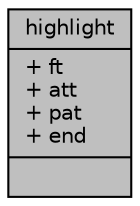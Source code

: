 digraph "highlight"
{
 // INTERACTIVE_SVG=YES
 // LATEX_PDF_SIZE
  edge [fontname="Helvetica",fontsize="10",labelfontname="Helvetica",labelfontsize="10"];
  node [fontname="Helvetica",fontsize="10",shape=record];
  Node1 [label="{highlight\n|+ ft\l+ att\l+ pat\l+ end\l|}",height=0.2,width=0.4,color="black", fillcolor="grey75", style="filled", fontcolor="black",tooltip=" "];
}

